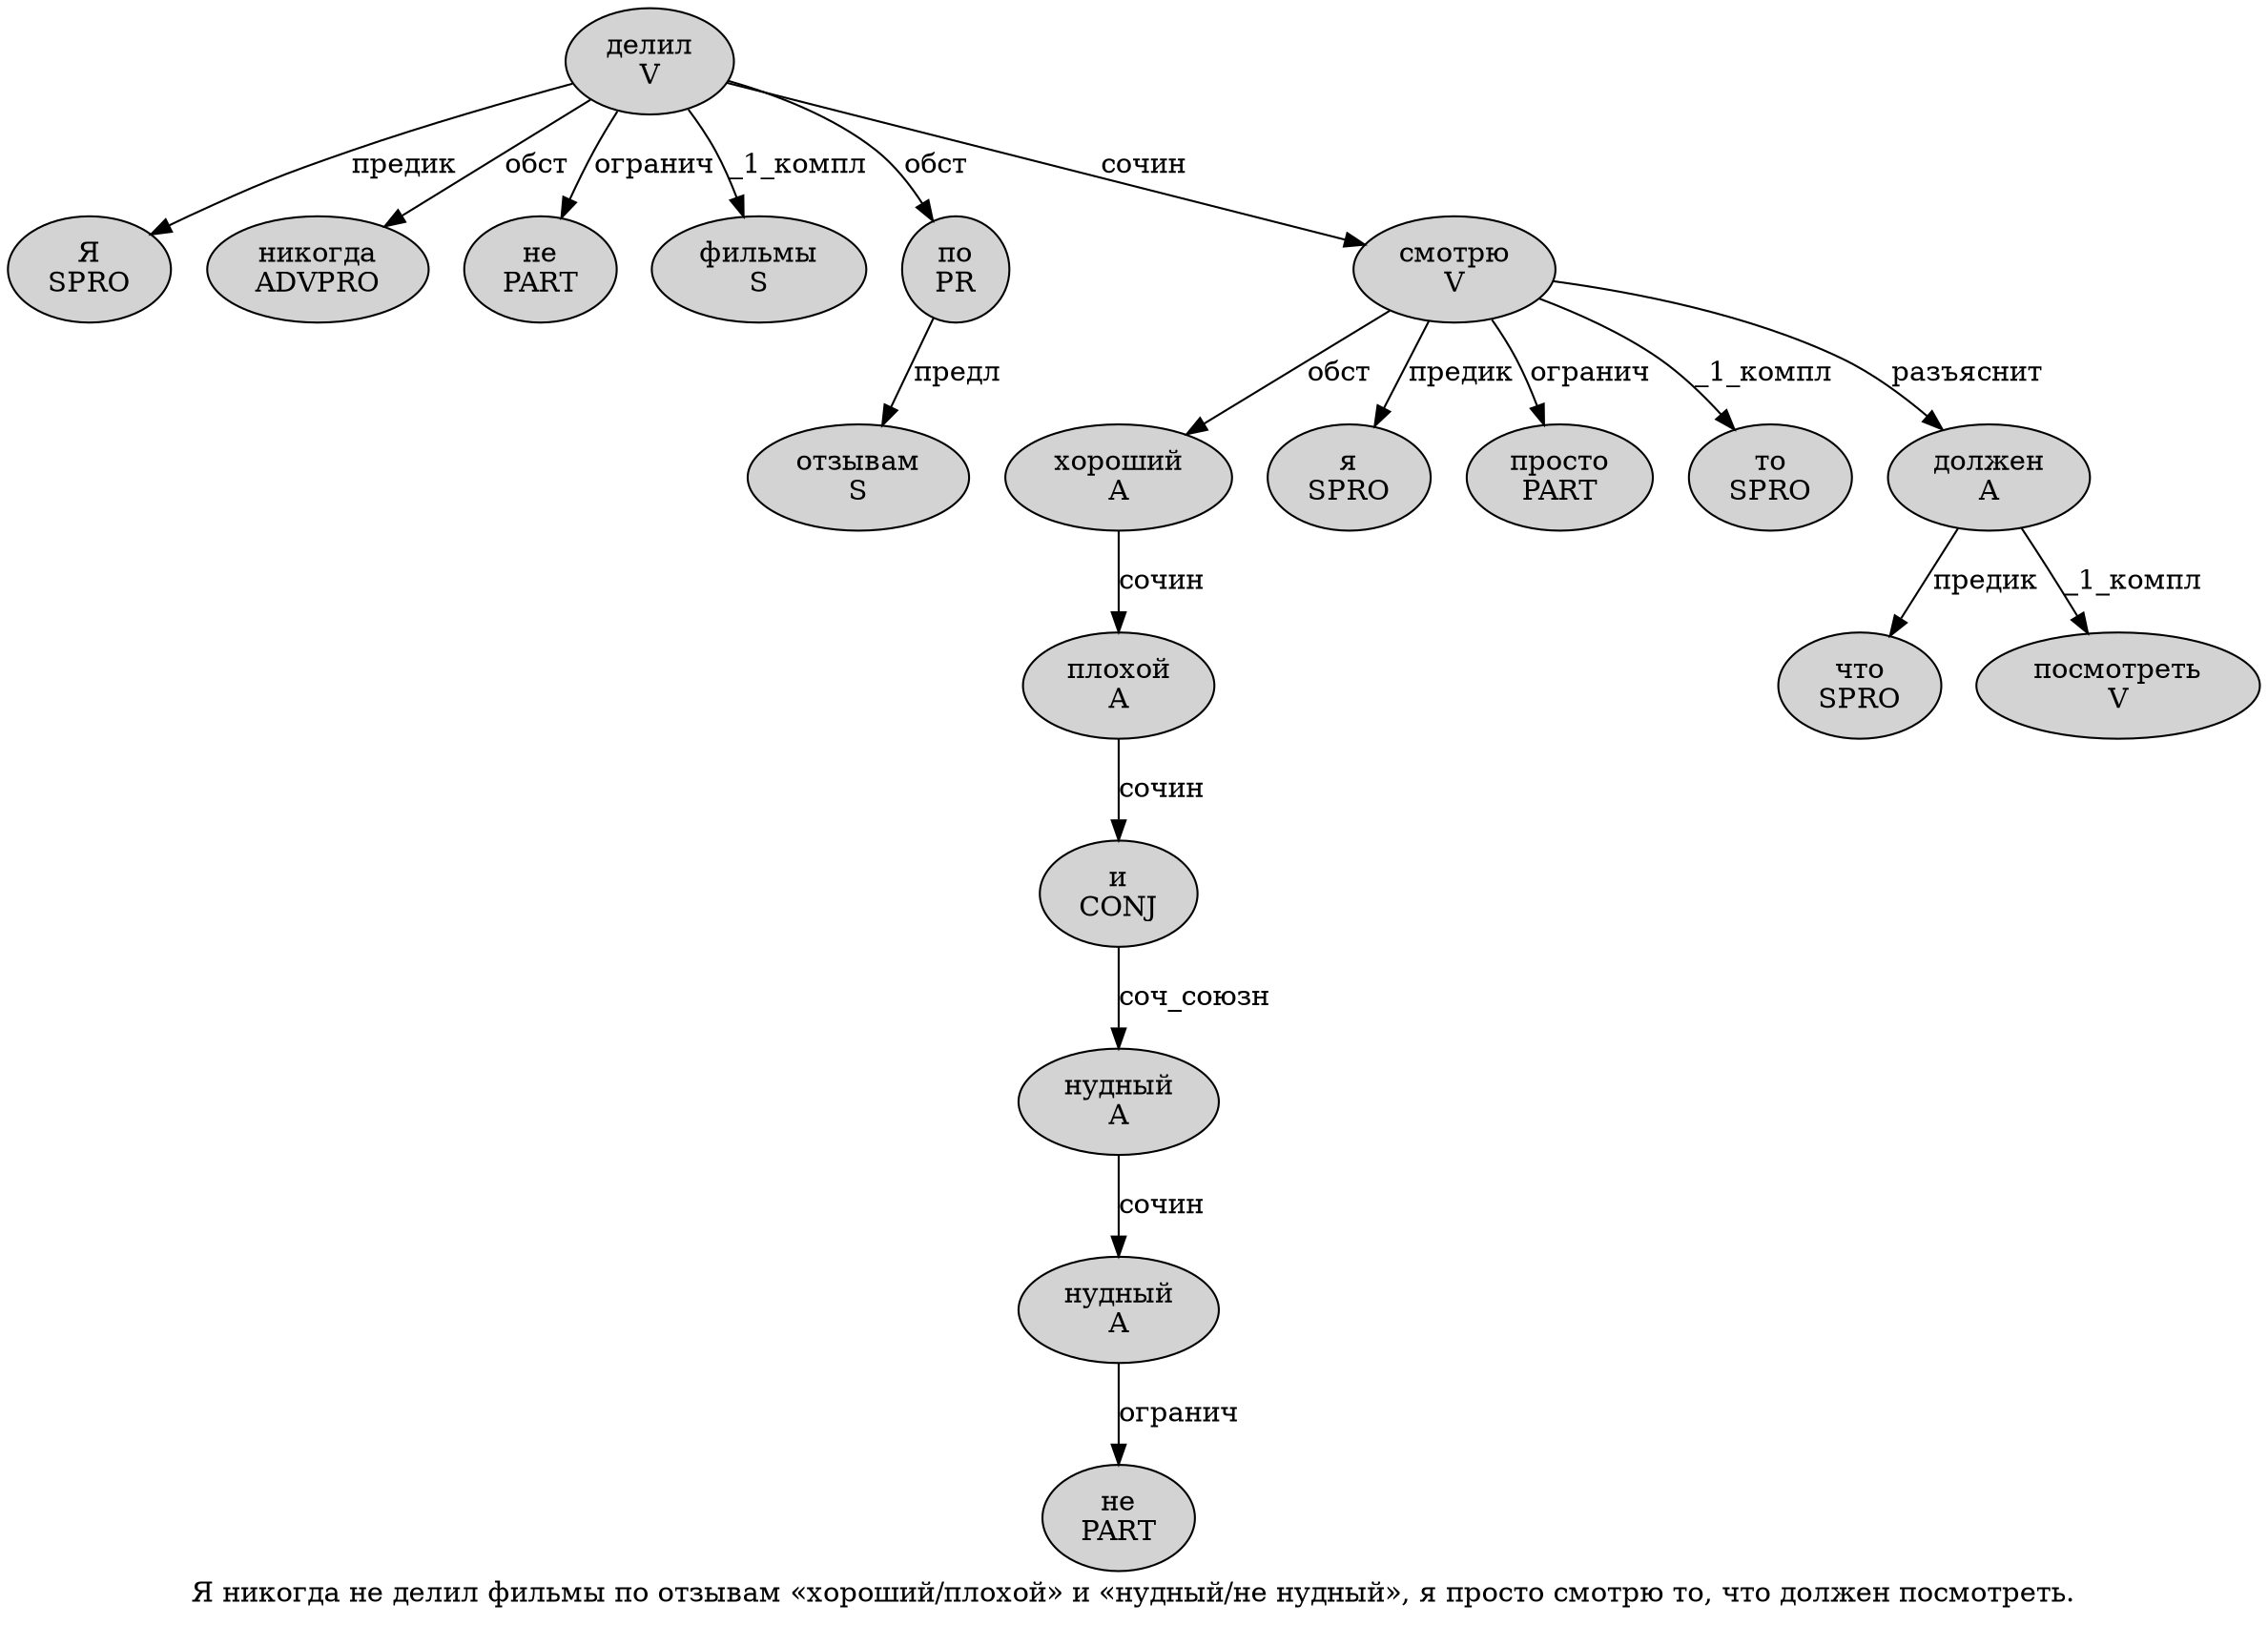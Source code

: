 digraph SENTENCE_1788 {
	graph [label="Я никогда не делил фильмы по отзывам «хороший/плохой» и «нудный/не нудный», я просто смотрю то, что должен посмотреть."]
	node [style=filled]
		0 [label="Я
SPRO" color="" fillcolor=lightgray penwidth=1 shape=ellipse]
		1 [label="никогда
ADVPRO" color="" fillcolor=lightgray penwidth=1 shape=ellipse]
		2 [label="не
PART" color="" fillcolor=lightgray penwidth=1 shape=ellipse]
		3 [label="делил
V" color="" fillcolor=lightgray penwidth=1 shape=ellipse]
		4 [label="фильмы
S" color="" fillcolor=lightgray penwidth=1 shape=ellipse]
		5 [label="по
PR" color="" fillcolor=lightgray penwidth=1 shape=ellipse]
		6 [label="отзывам
S" color="" fillcolor=lightgray penwidth=1 shape=ellipse]
		8 [label="хороший
A" color="" fillcolor=lightgray penwidth=1 shape=ellipse]
		10 [label="плохой
A" color="" fillcolor=lightgray penwidth=1 shape=ellipse]
		12 [label="и
CONJ" color="" fillcolor=lightgray penwidth=1 shape=ellipse]
		14 [label="нудный
A" color="" fillcolor=lightgray penwidth=1 shape=ellipse]
		16 [label="не
PART" color="" fillcolor=lightgray penwidth=1 shape=ellipse]
		17 [label="нудный
A" color="" fillcolor=lightgray penwidth=1 shape=ellipse]
		20 [label="я
SPRO" color="" fillcolor=lightgray penwidth=1 shape=ellipse]
		21 [label="просто
PART" color="" fillcolor=lightgray penwidth=1 shape=ellipse]
		22 [label="смотрю
V" color="" fillcolor=lightgray penwidth=1 shape=ellipse]
		23 [label="то
SPRO" color="" fillcolor=lightgray penwidth=1 shape=ellipse]
		25 [label="что
SPRO" color="" fillcolor=lightgray penwidth=1 shape=ellipse]
		26 [label="должен
A" color="" fillcolor=lightgray penwidth=1 shape=ellipse]
		27 [label="посмотреть
V" color="" fillcolor=lightgray penwidth=1 shape=ellipse]
			5 -> 6 [label="предл"]
			17 -> 16 [label="огранич"]
			12 -> 14 [label="соч_союзн"]
			14 -> 17 [label="сочин"]
			8 -> 10 [label="сочин"]
			10 -> 12 [label="сочин"]
			22 -> 8 [label="обст"]
			22 -> 20 [label="предик"]
			22 -> 21 [label="огранич"]
			22 -> 23 [label="_1_компл"]
			22 -> 26 [label="разъяснит"]
			26 -> 25 [label="предик"]
			26 -> 27 [label="_1_компл"]
			3 -> 0 [label="предик"]
			3 -> 1 [label="обст"]
			3 -> 2 [label="огранич"]
			3 -> 4 [label="_1_компл"]
			3 -> 5 [label="обст"]
			3 -> 22 [label="сочин"]
}